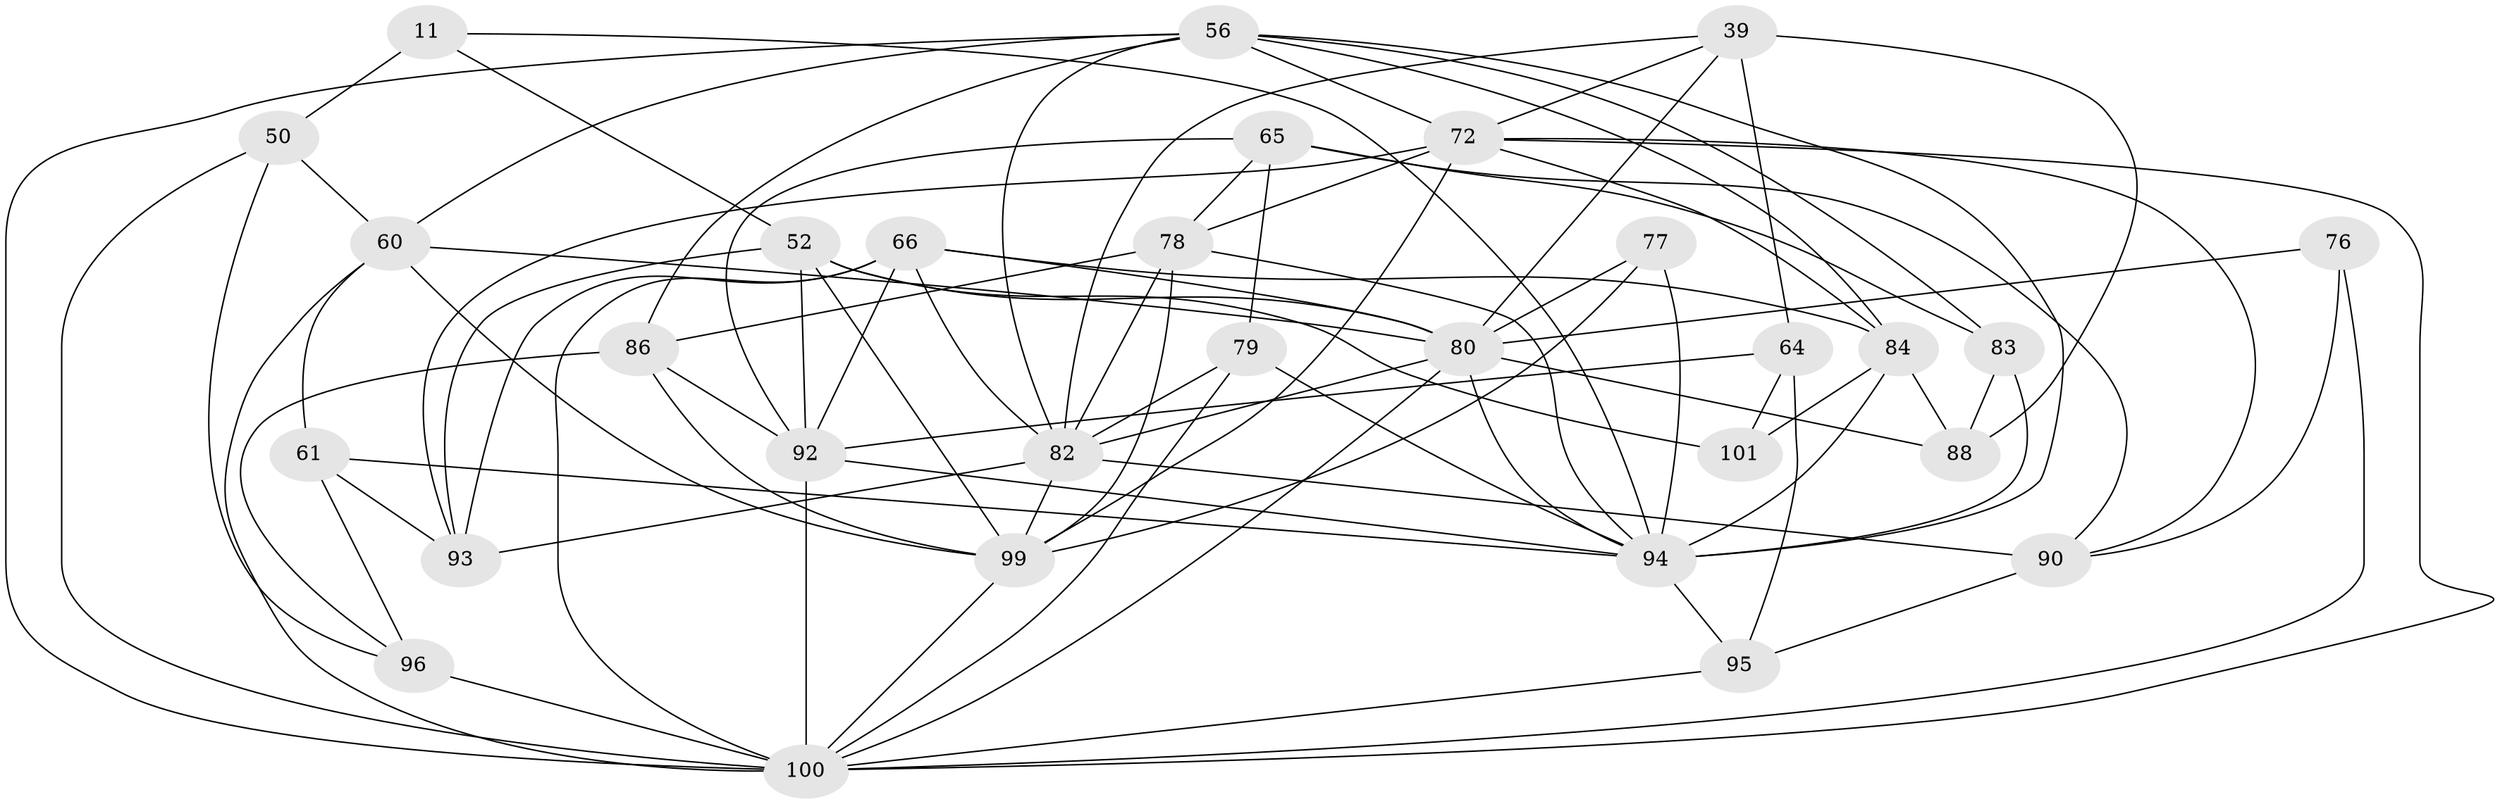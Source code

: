 // original degree distribution, {4: 1.0}
// Generated by graph-tools (version 1.1) at 2025/01/03/04/25 22:01:48]
// undirected, 30 vertices, 86 edges
graph export_dot {
graph [start="1"]
  node [color=gray90,style=filled];
  11;
  39 [super="+36"];
  50 [super="+9"];
  52 [super="+35"];
  56 [super="+1+19+4+33+54"];
  60 [super="+49"];
  61;
  64 [super="+27"];
  65 [super="+23"];
  66 [super="+16"];
  72 [super="+3+37+8+68"];
  76;
  77 [super="+41"];
  78 [super="+10+32+38"];
  79;
  80 [super="+34+75"];
  82 [super="+22+43+70+25+47"];
  83 [super="+51"];
  84 [super="+31+53"];
  86 [super="+30+73"];
  88 [super="+85"];
  90 [super="+63"];
  92 [super="+42+28"];
  93 [super="+26"];
  94 [super="+45+89"];
  95;
  96 [super="+7+44+58"];
  99 [super="+48+20+62+81"];
  100 [super="+98+67+91+97"];
  101;
  11 -- 50 [weight=2];
  11 -- 52;
  11 -- 94;
  39 -- 64 [weight=2];
  39 -- 72;
  39 -- 88;
  39 -- 82;
  39 -- 80;
  50 -- 96 [weight=2];
  50 -- 60;
  50 -- 100;
  52 -- 93;
  52 -- 99;
  52 -- 92;
  52 -- 101;
  52 -- 80;
  56 -- 86 [weight=2];
  56 -- 60;
  56 -- 72;
  56 -- 83;
  56 -- 82;
  56 -- 84;
  56 -- 100 [weight=3];
  56 -- 94 [weight=4];
  60 -- 99 [weight=2];
  60 -- 61;
  60 -- 100;
  60 -- 80 [weight=4];
  61 -- 93;
  61 -- 96;
  61 -- 94;
  64 -- 101 [weight=2];
  64 -- 95;
  64 -- 92;
  65 -- 90;
  65 -- 78;
  65 -- 83 [weight=2];
  65 -- 92;
  65 -- 79;
  66 -- 93 [weight=2];
  66 -- 82;
  66 -- 92 [weight=2];
  66 -- 84;
  66 -- 100;
  66 -- 80;
  72 -- 93;
  72 -- 84 [weight=2];
  72 -- 78 [weight=3];
  72 -- 99;
  72 -- 90;
  72 -- 100 [weight=2];
  76 -- 90;
  76 -- 100 [weight=2];
  76 -- 80;
  77 -- 99 [weight=2];
  77 -- 94 [weight=2];
  77 -- 80 [weight=2];
  78 -- 94;
  78 -- 82 [weight=2];
  78 -- 86 [weight=2];
  78 -- 99;
  79 -- 82;
  79 -- 94;
  79 -- 100;
  80 -- 94 [weight=2];
  80 -- 100 [weight=3];
  80 -- 82 [weight=2];
  80 -- 88;
  82 -- 90 [weight=2];
  82 -- 99 [weight=3];
  82 -- 93;
  83 -- 88 [weight=2];
  83 -- 94;
  84 -- 101;
  84 -- 88 [weight=2];
  84 -- 94;
  86 -- 96 [weight=2];
  86 -- 92;
  86 -- 99;
  90 -- 95;
  92 -- 94;
  92 -- 100 [weight=3];
  94 -- 95;
  95 -- 100;
  96 -- 100 [weight=5];
  99 -- 100 [weight=3];
}

